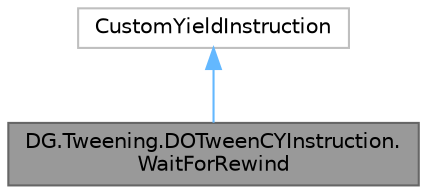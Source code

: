 digraph "DG.Tweening.DOTweenCYInstruction.WaitForRewind"
{
 // LATEX_PDF_SIZE
  bgcolor="transparent";
  edge [fontname=Helvetica,fontsize=10,labelfontname=Helvetica,labelfontsize=10];
  node [fontname=Helvetica,fontsize=10,shape=box,height=0.2,width=0.4];
  Node1 [id="Node000001",label="DG.Tweening.DOTweenCYInstruction.\lWaitForRewind",height=0.2,width=0.4,color="gray40", fillcolor="grey60", style="filled", fontcolor="black",tooltip=" "];
  Node2 -> Node1 [id="edge1_Node000001_Node000002",dir="back",color="steelblue1",style="solid",tooltip=" "];
  Node2 [id="Node000002",label="CustomYieldInstruction",height=0.2,width=0.4,color="grey75", fillcolor="white", style="filled",tooltip=" "];
}
